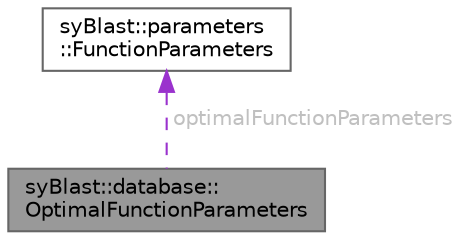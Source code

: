 digraph "syBlast::database::OptimalFunctionParameters"
{
 // LATEX_PDF_SIZE
  bgcolor="transparent";
  edge [fontname=Helvetica,fontsize=10,labelfontname=Helvetica,labelfontsize=10];
  node [fontname=Helvetica,fontsize=10,shape=box,height=0.2,width=0.4];
  Node1 [id="Node000001",label="syBlast::database::\lOptimalFunctionParameters",height=0.2,width=0.4,color="gray40", fillcolor="grey60", style="filled", fontcolor="black",tooltip=" "];
  Node2 -> Node1 [id="edge1_Node000001_Node000002",dir="back",color="darkorchid3",style="dashed",tooltip=" ",label=" optimalFunctionParameters",fontcolor="grey" ];
  Node2 [id="Node000002",label="syBlast::parameters\l::FunctionParameters",height=0.2,width=0.4,color="gray40", fillcolor="white", style="filled",URL="$classsyBlast_1_1parameters_1_1FunctionParameters.html",tooltip=" "];
}
